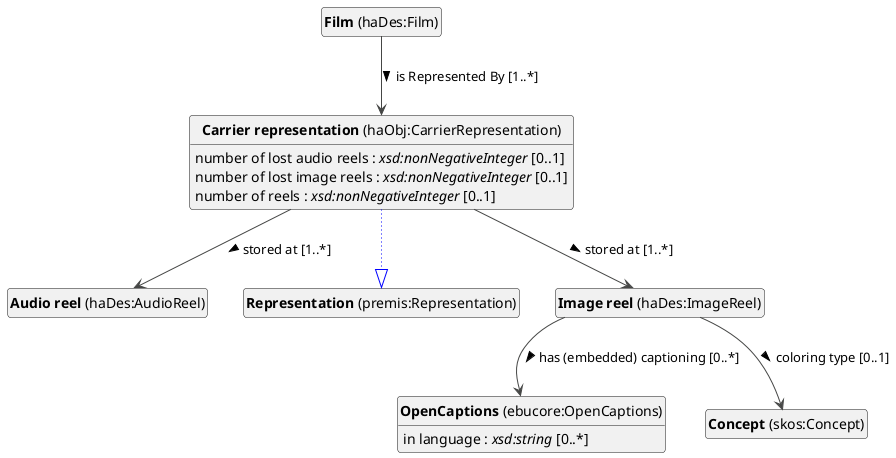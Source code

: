 @startuml
!theme vibrant
skinparam classFontSize 14
!define LIGHTORANGE
skinparam componentStyle uml2
skinparam wrapMessageWidth 1000
skinparam wrapWidth 1000
' skinparam ArrowColor #Maroon
' Remove shadows
skinparam shadowing false
'skinparam linetype polyline
skinparam ArrowMessageAlignment left
top to bottom direction


class "<b>OpenCaptions</b> (ebucore:OpenCaptions)" as ebucore_OpenCaptions [[#ebucore%3AOpenCaptions]]
class "<b>Audio reel</b> (haDes:AudioReel)" as haDes_AudioReel [[#haDes%3AAudioReel]]
class "<b>Carrier representation</b> (haObj:CarrierRepresentation)" as haObj_CarrierRepresentation [[../../audiovisual/en#haObj%3ACarrierRepresentation]]
class "<b>Representation</b> (premis:Representation)" as premis_Representation [[#premis%3ARepresentation]]
class "<b>Concept</b> (skos:Concept)" as skos_Concept [[../../terms/en#skos%3AConcept]]
class "<b>Film</b> (haDes:Film)" as haDes_Film [[#haDes%3AFilm]]
class "<b>Image reel</b> (haDes:ImageReel)" as haDes_ImageReel [[#haDes%3AImageReel]]


ebucore_OpenCaptions : in language : <i>xsd:string</i> [0..*]




haObj_CarrierRepresentation --|> premis_Representation #blue;line.dotted;text:blue

haObj_CarrierRepresentation : number of lost audio reels : <i>xsd:nonNegativeInteger</i> [0..1]
haObj_CarrierRepresentation : number of lost image reels : <i>xsd:nonNegativeInteger</i> [0..1]
haObj_CarrierRepresentation : number of reels : <i>xsd:nonNegativeInteger</i> [0..1]
haObj_CarrierRepresentation --> haDes_AudioReel :stored at [1..*]  > 
haObj_CarrierRepresentation --> haDes_ImageReel :stored at [1..*]  > 





haDes_Film --> haObj_CarrierRepresentation :is Represented By [1..*]  > 


haDes_ImageReel --> ebucore_OpenCaptions :has (embedded) captioning [0..*]  > 
haDes_ImageReel --> skos_Concept :coloring type [0..1]  > 


hide circle
hide methods
hide empty members
@enduml


